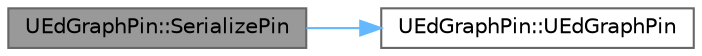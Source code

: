 digraph "UEdGraphPin::SerializePin"
{
 // INTERACTIVE_SVG=YES
 // LATEX_PDF_SIZE
  bgcolor="transparent";
  edge [fontname=Helvetica,fontsize=10,labelfontname=Helvetica,labelfontsize=10];
  node [fontname=Helvetica,fontsize=10,shape=box,height=0.2,width=0.4];
  rankdir="LR";
  Node1 [id="Node000001",label="UEdGraphPin::SerializePin",height=0.2,width=0.4,color="gray40", fillcolor="grey60", style="filled", fontcolor="black",tooltip=" "];
  Node1 -> Node2 [id="edge1_Node000001_Node000002",color="steelblue1",style="solid",tooltip=" "];
  Node2 [id="Node000002",label="UEdGraphPin::UEdGraphPin",height=0.2,width=0.4,color="grey40", fillcolor="white", style="filled",URL="$de/d87/classUEdGraphPin.html#a3106b8d656253e54602191de7658da3c",tooltip="Private Constructor."];
}
